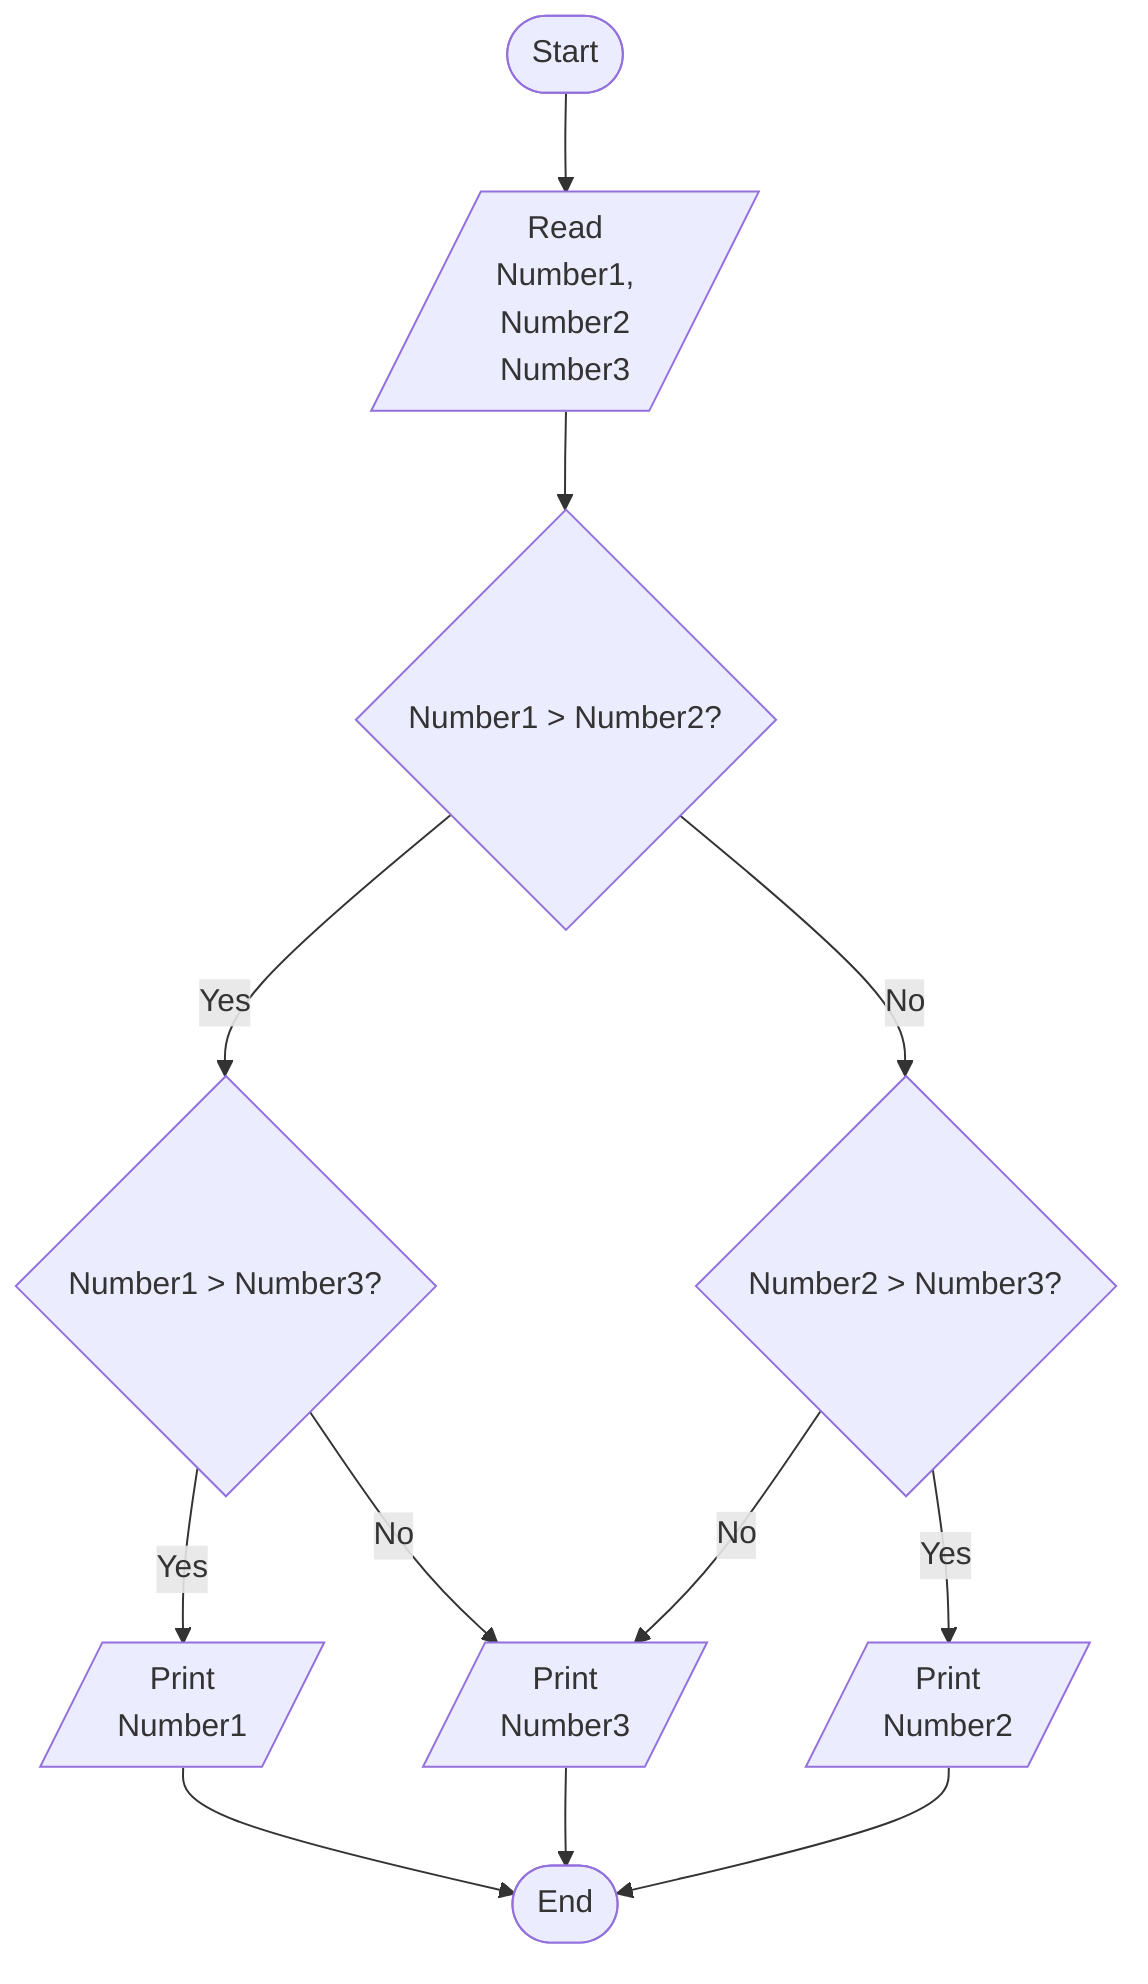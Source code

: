 %% Write a program to ask the user to enter:
%% • Number1
%% • Number2
%% • Number3
%% Then print the Max Number
%% Steps
%% Step 1: Ask the user to enter (Number1, Number2, Number3)
%% Step 2: If Number1 > Number2, Then If Number1 > Number3, Otherwise If Number 2 > Number
%% Step 3: If Number1 > Number3, Then Number1 is Max, Otherwise Number3 is Max
%% Step 3: If Number2 > Number3, Then Number2 is Max, Otherwise Number3 is Max
%% Step 4: Print Max Accordingly

flowchart TD
    Start([Start])
    ReadTwoNumbers[/Read\nNumber1,\nNumber2\nNumber3/]
    WhoIsBiggerBetweenNumber1AndNumber2{Number1 > Number2?}
    WhoIsBiggerBetweenNumber1AndNumber3{Number1 > Number3?}
    WhoIsBiggerBetweenNumber2AndNumber3{Number2 > Number3?}
    PrintNumber1[/Print\nNumber1/]
    PrintNumber2[/Print\nNumber2/]
    PrintNumber3[/Print\nNumber3/]
    End([End])
    Start --> ReadTwoNumbers --> WhoIsBiggerBetweenNumber1AndNumber2 -- Yes --> WhoIsBiggerBetweenNumber1AndNumber3 -- Yes --> PrintNumber1 --> End
    WhoIsBiggerBetweenNumber1AndNumber3 -- No --> PrintNumber3
    WhoIsBiggerBetweenNumber2AndNumber3 -- No --> PrintNumber3 --> End
    WhoIsBiggerBetweenNumber1AndNumber2 -- No --> WhoIsBiggerBetweenNumber2AndNumber3 -- Yes --> PrintNumber2 --> End